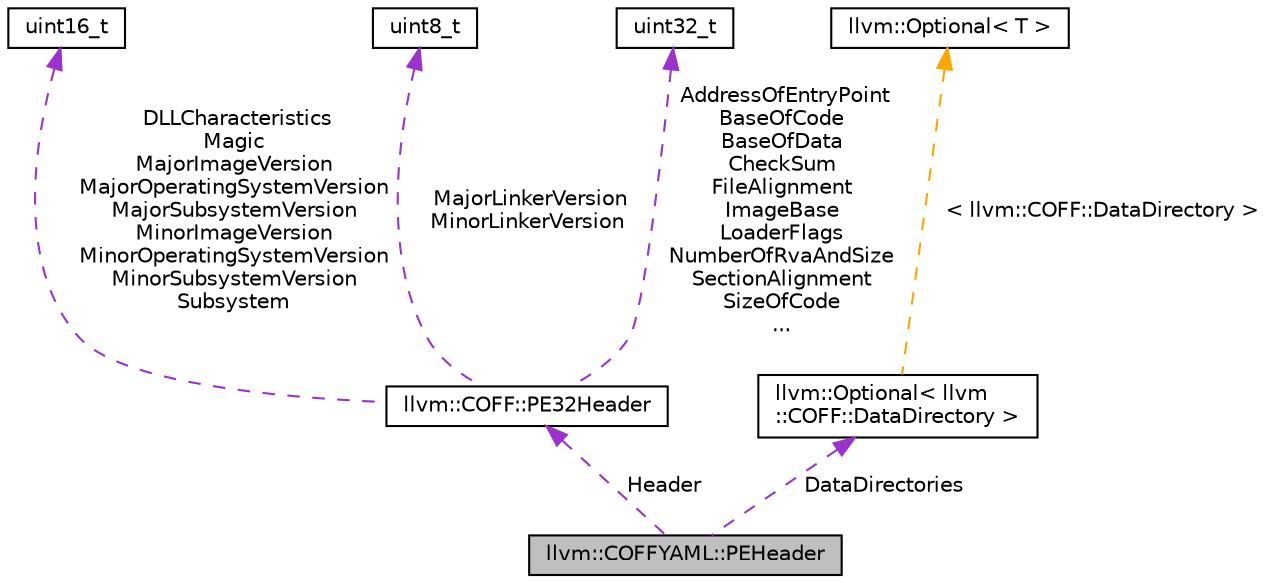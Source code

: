 digraph "llvm::COFFYAML::PEHeader"
{
 // LATEX_PDF_SIZE
  bgcolor="transparent";
  edge [fontname="Helvetica",fontsize="10",labelfontname="Helvetica",labelfontsize="10"];
  node [fontname="Helvetica",fontsize="10",shape="box"];
  Node1 [label="llvm::COFFYAML::PEHeader",height=0.2,width=0.4,color="black", fillcolor="grey75", style="filled", fontcolor="black",tooltip=" "];
  Node2 -> Node1 [dir="back",color="darkorchid3",fontsize="10",style="dashed",label=" Header" ,fontname="Helvetica"];
  Node2 [label="llvm::COFF::PE32Header",height=0.2,width=0.4,color="black",URL="$structllvm_1_1COFF_1_1PE32Header.html",tooltip=" "];
  Node3 -> Node2 [dir="back",color="darkorchid3",fontsize="10",style="dashed",label=" DLLCharacteristics\nMagic\nMajorImageVersion\nMajorOperatingSystemVersion\nMajorSubsystemVersion\nMinorImageVersion\nMinorOperatingSystemVersion\nMinorSubsystemVersion\nSubsystem" ,fontname="Helvetica"];
  Node3 [label="uint16_t",height=0.2,width=0.4,color="black",tooltip=" "];
  Node4 -> Node2 [dir="back",color="darkorchid3",fontsize="10",style="dashed",label=" MajorLinkerVersion\nMinorLinkerVersion" ,fontname="Helvetica"];
  Node4 [label="uint8_t",height=0.2,width=0.4,color="black",tooltip=" "];
  Node5 -> Node2 [dir="back",color="darkorchid3",fontsize="10",style="dashed",label=" AddressOfEntryPoint\nBaseOfCode\nBaseOfData\nCheckSum\nFileAlignment\nImageBase\nLoaderFlags\nNumberOfRvaAndSize\nSectionAlignment\nSizeOfCode\n..." ,fontname="Helvetica"];
  Node5 [label="uint32_t",height=0.2,width=0.4,color="black",URL="$classuint32__t.html",tooltip=" "];
  Node6 -> Node1 [dir="back",color="darkorchid3",fontsize="10",style="dashed",label=" DataDirectories" ,fontname="Helvetica"];
  Node6 [label="llvm::Optional\< llvm\l::COFF::DataDirectory \>",height=0.2,width=0.4,color="black",URL="$classllvm_1_1Optional.html",tooltip=" "];
  Node7 -> Node6 [dir="back",color="orange",fontsize="10",style="dashed",label=" \< llvm::COFF::DataDirectory \>" ,fontname="Helvetica"];
  Node7 [label="llvm::Optional\< T \>",height=0.2,width=0.4,color="black",URL="$classllvm_1_1Optional.html",tooltip=" "];
}
